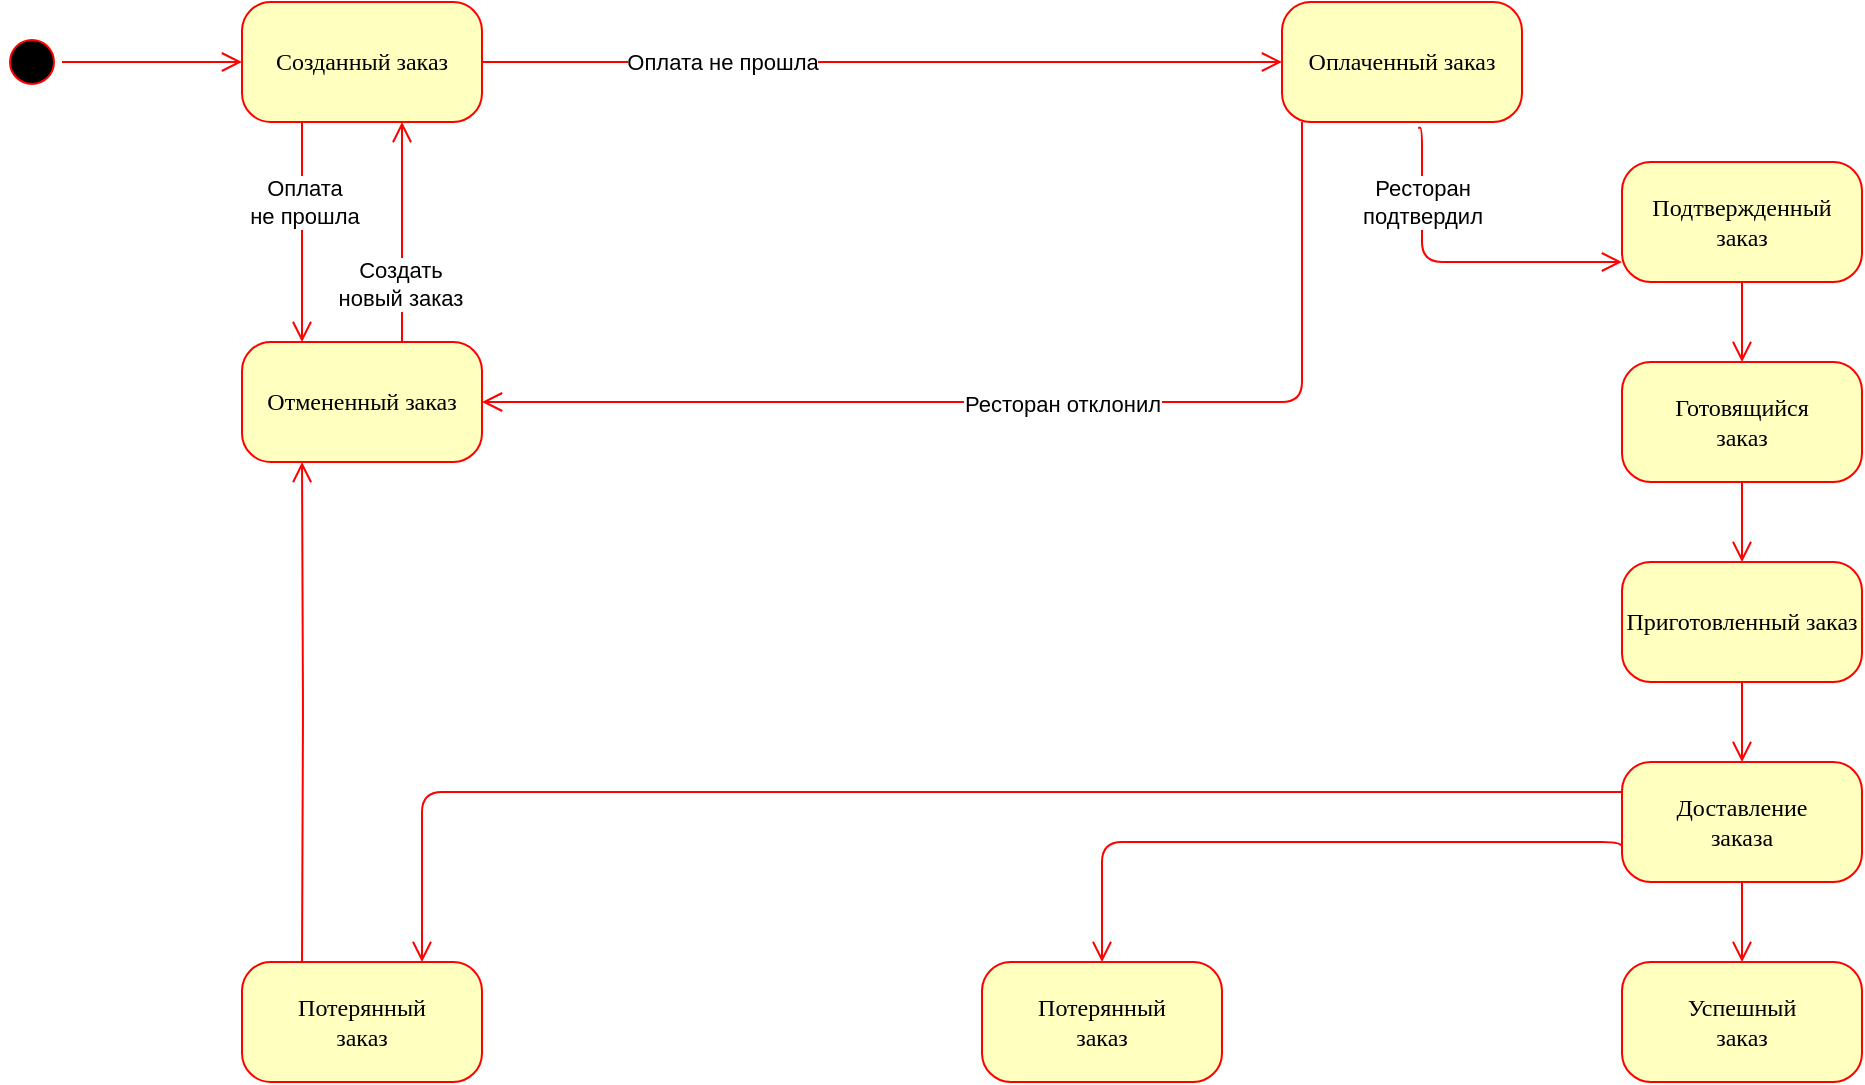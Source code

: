 <mxfile version="24.4.8" type="github">
  <diagram name="Page-1" id="58cdce13-f638-feb5-8d6f-7d28b1aa9fa0">
    <mxGraphModel dx="1433" dy="589" grid="1" gridSize="10" guides="1" tooltips="1" connect="1" arrows="1" fold="1" page="1" pageScale="1" pageWidth="1100" pageHeight="850" background="none" math="0" shadow="0">
      <root>
        <mxCell id="0" />
        <mxCell id="1" parent="0" />
        <mxCell id="382b91b5511bd0f7-1" value="" style="ellipse;html=1;shape=startState;fillColor=#000000;strokeColor=#ff0000;rounded=1;shadow=0;comic=0;labelBackgroundColor=none;fontFamily=Verdana;fontSize=12;fontColor=#000000;align=center;direction=south;" parent="1" vertex="1">
          <mxGeometry x="30" y="135" width="30" height="30" as="geometry" />
        </mxCell>
        <mxCell id="382b91b5511bd0f7-5" value="Отмененный заказ" style="rounded=1;whiteSpace=wrap;html=1;arcSize=24;fillColor=#ffffc0;strokeColor=#ff0000;shadow=0;comic=0;labelBackgroundColor=none;fontFamily=Verdana;fontSize=12;fontColor=#000000;align=center;" parent="1" vertex="1">
          <mxGeometry x="150" y="290" width="120" height="60" as="geometry" />
        </mxCell>
        <mxCell id="382b91b5511bd0f7-6" value="Созданный заказ" style="rounded=1;whiteSpace=wrap;html=1;arcSize=24;fillColor=#ffffc0;strokeColor=#ff0000;shadow=0;comic=0;labelBackgroundColor=none;fontFamily=Verdana;fontSize=12;fontColor=#000000;align=center;" parent="1" vertex="1">
          <mxGeometry x="150" y="120" width="120" height="60" as="geometry" />
        </mxCell>
        <mxCell id="382b91b5511bd0f7-9" value="Оплаченный заказ" style="rounded=1;whiteSpace=wrap;html=1;arcSize=24;fillColor=#ffffc0;strokeColor=#ff0000;shadow=0;comic=0;labelBackgroundColor=none;fontFamily=Verdana;fontSize=12;fontColor=#000000;align=center;" parent="1" vertex="1">
          <mxGeometry x="670" y="120" width="120" height="60" as="geometry" />
        </mxCell>
        <mxCell id="2a3bc250acf0617d-9" style="edgeStyle=orthogonalEdgeStyle;html=1;labelBackgroundColor=none;endArrow=open;endSize=8;strokeColor=#ff0000;fontFamily=Verdana;fontSize=12;align=left;" parent="1" source="382b91b5511bd0f7-1" target="382b91b5511bd0f7-6" edge="1">
          <mxGeometry relative="1" as="geometry" />
        </mxCell>
        <mxCell id="2a3bc250acf0617d-12" style="edgeStyle=orthogonalEdgeStyle;html=1;exitX=0.25;exitY=1;entryX=0.25;entryY=0;labelBackgroundColor=none;endArrow=open;endSize=8;strokeColor=#ff0000;fontFamily=Verdana;fontSize=12;align=left;exitDx=0;exitDy=0;entryDx=0;entryDy=0;" parent="1" source="382b91b5511bd0f7-6" target="382b91b5511bd0f7-5" edge="1">
          <mxGeometry relative="1" as="geometry" />
        </mxCell>
        <mxCell id="qscoOhnCDhkeGhcH4u9M-4" value="Оплата&lt;div&gt;не прошла&lt;/div&gt;" style="edgeLabel;html=1;align=center;verticalAlign=middle;resizable=0;points=[];" vertex="1" connectable="0" parent="2a3bc250acf0617d-12">
          <mxGeometry x="-0.224" y="1" relative="1" as="geometry">
            <mxPoint y="-3" as="offset" />
          </mxGeometry>
        </mxCell>
        <mxCell id="2a3bc250acf0617d-13" style="edgeStyle=orthogonalEdgeStyle;html=1;labelBackgroundColor=none;endArrow=open;endSize=8;strokeColor=#ff0000;fontFamily=Verdana;fontSize=12;align=left;entryX=1;entryY=0.5;entryDx=0;entryDy=0;" parent="1" target="382b91b5511bd0f7-5" edge="1">
          <mxGeometry relative="1" as="geometry">
            <mxPoint x="680" y="180" as="sourcePoint" />
            <Array as="points">
              <mxPoint x="680" y="180" />
              <mxPoint x="680" y="320" />
            </Array>
          </mxGeometry>
        </mxCell>
        <mxCell id="qscoOhnCDhkeGhcH4u9M-17" value="Ресторан отклонил" style="edgeLabel;html=1;align=center;verticalAlign=middle;resizable=0;points=[];" vertex="1" connectable="0" parent="2a3bc250acf0617d-13">
          <mxGeometry x="-0.053" y="1" relative="1" as="geometry">
            <mxPoint as="offset" />
          </mxGeometry>
        </mxCell>
        <mxCell id="qscoOhnCDhkeGhcH4u9M-11" style="edgeStyle=orthogonalEdgeStyle;html=1;labelBackgroundColor=none;endArrow=open;endSize=8;strokeColor=#ff0000;fontFamily=Verdana;fontSize=12;align=left;exitX=1;exitY=0.5;exitDx=0;exitDy=0;entryX=0;entryY=0.5;entryDx=0;entryDy=0;" edge="1" parent="1" source="382b91b5511bd0f7-6" target="382b91b5511bd0f7-9">
          <mxGeometry relative="1" as="geometry">
            <mxPoint x="70" y="160" as="sourcePoint" />
            <mxPoint x="160" y="160" as="targetPoint" />
          </mxGeometry>
        </mxCell>
        <mxCell id="qscoOhnCDhkeGhcH4u9M-12" value="Оплата не прошла" style="edgeLabel;html=1;align=center;verticalAlign=middle;resizable=0;points=[];" vertex="1" connectable="0" parent="qscoOhnCDhkeGhcH4u9M-11">
          <mxGeometry x="0.015" relative="1" as="geometry">
            <mxPoint x="-83" as="offset" />
          </mxGeometry>
        </mxCell>
        <mxCell id="qscoOhnCDhkeGhcH4u9M-15" style="edgeStyle=orthogonalEdgeStyle;html=1;exitX=0.25;exitY=1;entryX=0.25;entryY=0;labelBackgroundColor=none;endArrow=open;endSize=8;strokeColor=#ff0000;fontFamily=Verdana;fontSize=12;align=left;exitDx=0;exitDy=0;entryDx=0;entryDy=0;" edge="1" parent="1">
          <mxGeometry relative="1" as="geometry">
            <mxPoint x="230" y="290" as="sourcePoint" />
            <mxPoint x="230" y="180" as="targetPoint" />
          </mxGeometry>
        </mxCell>
        <mxCell id="qscoOhnCDhkeGhcH4u9M-16" value="Создать&lt;div&gt;новый заказ&lt;/div&gt;" style="edgeLabel;html=1;align=center;verticalAlign=middle;resizable=0;points=[];" vertex="1" connectable="0" parent="qscoOhnCDhkeGhcH4u9M-15">
          <mxGeometry x="-0.224" y="1" relative="1" as="geometry">
            <mxPoint y="13" as="offset" />
          </mxGeometry>
        </mxCell>
        <mxCell id="qscoOhnCDhkeGhcH4u9M-18" value="Подтвержденный заказ" style="rounded=1;whiteSpace=wrap;html=1;arcSize=24;fillColor=#ffffc0;strokeColor=#ff0000;shadow=0;comic=0;labelBackgroundColor=none;fontFamily=Verdana;fontSize=12;fontColor=#000000;align=center;" vertex="1" parent="1">
          <mxGeometry x="840" y="200" width="120" height="60" as="geometry" />
        </mxCell>
        <mxCell id="qscoOhnCDhkeGhcH4u9M-19" style="edgeStyle=orthogonalEdgeStyle;html=1;labelBackgroundColor=none;endArrow=open;endSize=8;strokeColor=#ff0000;fontFamily=Verdana;fontSize=12;align=left;exitX=0.567;exitY=1.048;exitDx=0;exitDy=0;exitPerimeter=0;" edge="1" parent="1" source="382b91b5511bd0f7-9" target="qscoOhnCDhkeGhcH4u9M-18">
          <mxGeometry relative="1" as="geometry">
            <mxPoint x="690" y="190" as="sourcePoint" />
            <mxPoint x="280" y="330" as="targetPoint" />
            <Array as="points">
              <mxPoint x="740" y="183" />
              <mxPoint x="740" y="250" />
            </Array>
          </mxGeometry>
        </mxCell>
        <mxCell id="qscoOhnCDhkeGhcH4u9M-20" value="Ресторан&lt;div&gt;подтвердил&lt;/div&gt;" style="edgeLabel;html=1;align=center;verticalAlign=middle;resizable=0;points=[];" vertex="1" connectable="0" parent="qscoOhnCDhkeGhcH4u9M-19">
          <mxGeometry x="-0.053" y="1" relative="1" as="geometry">
            <mxPoint x="-11" y="-29" as="offset" />
          </mxGeometry>
        </mxCell>
        <mxCell id="qscoOhnCDhkeGhcH4u9M-21" value="Готовящийся&lt;div&gt;заказ&lt;/div&gt;" style="rounded=1;whiteSpace=wrap;html=1;arcSize=24;fillColor=#ffffc0;strokeColor=#ff0000;shadow=0;comic=0;labelBackgroundColor=none;fontFamily=Verdana;fontSize=12;fontColor=#000000;align=center;" vertex="1" parent="1">
          <mxGeometry x="840" y="300" width="120" height="60" as="geometry" />
        </mxCell>
        <mxCell id="qscoOhnCDhkeGhcH4u9M-22" value="Приготовленный заказ" style="rounded=1;whiteSpace=wrap;html=1;arcSize=24;fillColor=#ffffc0;strokeColor=#ff0000;shadow=0;comic=0;labelBackgroundColor=none;fontFamily=Verdana;fontSize=12;fontColor=#000000;align=center;" vertex="1" parent="1">
          <mxGeometry x="840" y="400" width="120" height="60" as="geometry" />
        </mxCell>
        <mxCell id="qscoOhnCDhkeGhcH4u9M-25" style="edgeStyle=orthogonalEdgeStyle;html=1;exitX=0.5;exitY=1;labelBackgroundColor=none;endArrow=open;endSize=8;strokeColor=#ff0000;fontFamily=Verdana;fontSize=12;align=left;exitDx=0;exitDy=0;entryX=0.5;entryY=0;entryDx=0;entryDy=0;" edge="1" parent="1" source="qscoOhnCDhkeGhcH4u9M-18" target="qscoOhnCDhkeGhcH4u9M-21">
          <mxGeometry relative="1" as="geometry">
            <mxPoint x="790" y="300" as="sourcePoint" />
            <mxPoint x="790" y="380" as="targetPoint" />
            <Array as="points">
              <mxPoint x="900" y="280" />
              <mxPoint x="900" y="280" />
            </Array>
          </mxGeometry>
        </mxCell>
        <mxCell id="qscoOhnCDhkeGhcH4u9M-27" style="edgeStyle=orthogonalEdgeStyle;html=1;exitX=0.5;exitY=1;labelBackgroundColor=none;endArrow=open;endSize=8;strokeColor=#ff0000;fontFamily=Verdana;fontSize=12;align=left;exitDx=0;exitDy=0;entryX=0.5;entryY=0;entryDx=0;entryDy=0;" edge="1" parent="1" source="qscoOhnCDhkeGhcH4u9M-21" target="qscoOhnCDhkeGhcH4u9M-22">
          <mxGeometry relative="1" as="geometry">
            <mxPoint x="910" y="270" as="sourcePoint" />
            <mxPoint x="910" y="310" as="targetPoint" />
            <Array as="points">
              <mxPoint x="900" y="380" />
              <mxPoint x="900" y="380" />
            </Array>
          </mxGeometry>
        </mxCell>
        <mxCell id="qscoOhnCDhkeGhcH4u9M-28" value="Доставление&lt;div&gt;заказа&lt;/div&gt;" style="rounded=1;whiteSpace=wrap;html=1;arcSize=24;fillColor=#ffffc0;strokeColor=#ff0000;shadow=0;comic=0;labelBackgroundColor=none;fontFamily=Verdana;fontSize=12;fontColor=#000000;align=center;" vertex="1" parent="1">
          <mxGeometry x="840" y="500" width="120" height="60" as="geometry" />
        </mxCell>
        <mxCell id="qscoOhnCDhkeGhcH4u9M-29" style="edgeStyle=orthogonalEdgeStyle;html=1;exitX=0.5;exitY=1;labelBackgroundColor=none;endArrow=open;endSize=8;strokeColor=#ff0000;fontFamily=Verdana;fontSize=12;align=left;exitDx=0;exitDy=0;entryX=0.5;entryY=0;entryDx=0;entryDy=0;" edge="1" parent="1" source="qscoOhnCDhkeGhcH4u9M-22" target="qscoOhnCDhkeGhcH4u9M-28">
          <mxGeometry relative="1" as="geometry">
            <mxPoint x="910" y="370" as="sourcePoint" />
            <mxPoint x="910" y="410" as="targetPoint" />
            <Array as="points">
              <mxPoint x="900" y="480" />
              <mxPoint x="900" y="480" />
            </Array>
          </mxGeometry>
        </mxCell>
        <mxCell id="qscoOhnCDhkeGhcH4u9M-30" value="Успешный&lt;div&gt;заказ&lt;/div&gt;" style="rounded=1;whiteSpace=wrap;html=1;arcSize=24;fillColor=#ffffc0;strokeColor=#ff0000;shadow=0;comic=0;labelBackgroundColor=none;fontFamily=Verdana;fontSize=12;fontColor=#000000;align=center;" vertex="1" parent="1">
          <mxGeometry x="840" y="600" width="120" height="60" as="geometry" />
        </mxCell>
        <mxCell id="qscoOhnCDhkeGhcH4u9M-31" style="edgeStyle=orthogonalEdgeStyle;html=1;exitX=0.5;exitY=1;labelBackgroundColor=none;endArrow=open;endSize=8;strokeColor=#ff0000;fontFamily=Verdana;fontSize=12;align=left;exitDx=0;exitDy=0;entryX=0.5;entryY=0;entryDx=0;entryDy=0;" edge="1" parent="1" source="qscoOhnCDhkeGhcH4u9M-28" target="qscoOhnCDhkeGhcH4u9M-30">
          <mxGeometry relative="1" as="geometry">
            <mxPoint x="910" y="470" as="sourcePoint" />
            <mxPoint x="910" y="510" as="targetPoint" />
            <Array as="points">
              <mxPoint x="900" y="580" />
              <mxPoint x="900" y="580" />
            </Array>
          </mxGeometry>
        </mxCell>
        <mxCell id="qscoOhnCDhkeGhcH4u9M-33" value="Потерянный&lt;div&gt;заказ&lt;/div&gt;" style="rounded=1;whiteSpace=wrap;html=1;arcSize=24;fillColor=#ffffc0;strokeColor=#ff0000;shadow=0;comic=0;labelBackgroundColor=none;fontFamily=Verdana;fontSize=12;fontColor=#000000;align=center;" vertex="1" parent="1">
          <mxGeometry x="520" y="600" width="120" height="60" as="geometry" />
        </mxCell>
        <mxCell id="qscoOhnCDhkeGhcH4u9M-34" style="edgeStyle=orthogonalEdgeStyle;html=1;exitX=0;exitY=0.75;labelBackgroundColor=none;endArrow=open;endSize=8;strokeColor=#ff0000;fontFamily=Verdana;fontSize=12;align=left;exitDx=0;exitDy=0;entryX=0.5;entryY=0;entryDx=0;entryDy=0;" edge="1" parent="1" source="qscoOhnCDhkeGhcH4u9M-28" target="qscoOhnCDhkeGhcH4u9M-33">
          <mxGeometry relative="1" as="geometry">
            <mxPoint x="910" y="470" as="sourcePoint" />
            <mxPoint x="910" y="510" as="targetPoint" />
            <Array as="points">
              <mxPoint x="840" y="540" />
              <mxPoint x="580" y="540" />
            </Array>
          </mxGeometry>
        </mxCell>
        <mxCell id="qscoOhnCDhkeGhcH4u9M-35" value="Потерянный&lt;div&gt;заказ&lt;/div&gt;" style="rounded=1;whiteSpace=wrap;html=1;arcSize=24;fillColor=#ffffc0;strokeColor=#ff0000;shadow=0;comic=0;labelBackgroundColor=none;fontFamily=Verdana;fontSize=12;fontColor=#000000;align=center;" vertex="1" parent="1">
          <mxGeometry x="150" y="600" width="120" height="60" as="geometry" />
        </mxCell>
        <mxCell id="qscoOhnCDhkeGhcH4u9M-37" style="edgeStyle=orthogonalEdgeStyle;html=1;exitX=0;exitY=0.25;labelBackgroundColor=none;endArrow=open;endSize=8;strokeColor=#ff0000;fontFamily=Verdana;fontSize=12;align=left;exitDx=0;exitDy=0;" edge="1" parent="1" source="qscoOhnCDhkeGhcH4u9M-28">
          <mxGeometry relative="1" as="geometry">
            <mxPoint x="860" y="565" as="sourcePoint" />
            <mxPoint x="240" y="600" as="targetPoint" />
            <Array as="points">
              <mxPoint x="240" y="515" />
            </Array>
          </mxGeometry>
        </mxCell>
        <mxCell id="qscoOhnCDhkeGhcH4u9M-38" style="edgeStyle=orthogonalEdgeStyle;html=1;exitX=0.25;exitY=1;entryX=0.25;entryY=1;labelBackgroundColor=none;endArrow=open;endSize=8;strokeColor=#ff0000;fontFamily=Verdana;fontSize=12;align=left;exitDx=0;exitDy=0;entryDx=0;entryDy=0;" edge="1" parent="1" target="382b91b5511bd0f7-5">
          <mxGeometry relative="1" as="geometry">
            <mxPoint x="180" y="600" as="sourcePoint" />
            <mxPoint x="180" y="490" as="targetPoint" />
          </mxGeometry>
        </mxCell>
      </root>
    </mxGraphModel>
  </diagram>
</mxfile>

